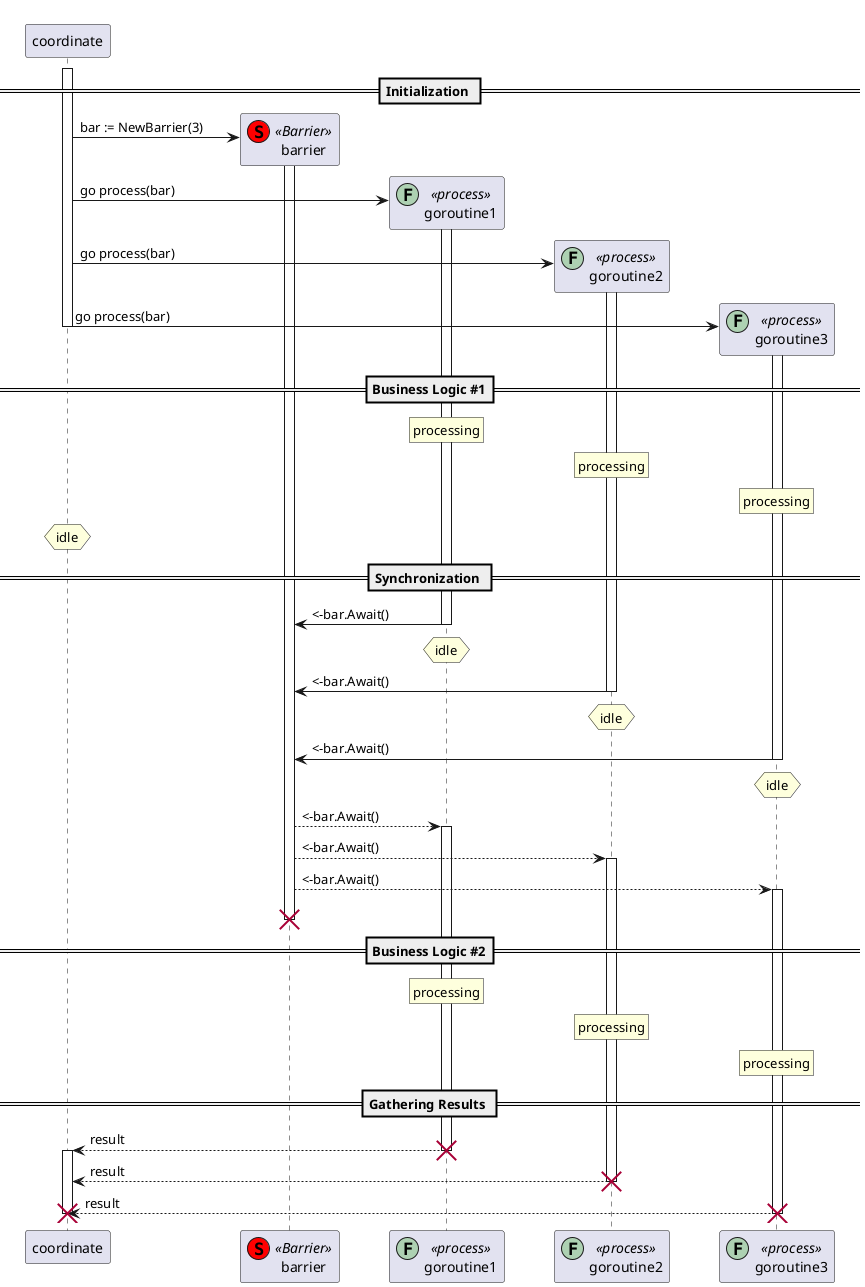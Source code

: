 @startuml
skinparam ParticipantPadding 20
skinparam BoxPadding 10

participant coordinate as C
participant barrier as B << (S,#FF0000) Barrier >>
participant goroutine1 as G1 << (F,#ADD1B2) process >>
participant goroutine2 as G2 << (F,#ADD1B2) process >>
participant goroutine3 as G3 << (F,#ADD1B2) process >>

create C
activate C

== Initialization ==
create B
C -> B : bar := NewBarrier(3)
activate B

create G1
C -> G1: go process(bar)
activate G1

create G2
C -> G2 : go process(bar)
activate G2

create G3
C -> G3: go process(bar)
activate G3

== Business Logic #1==

rnote over G1: processing
rnote over G2: processing
rnote over G3: processing

deactivate C
hnote over C: idle

== Synchronization ==

G1 -> B: <-bar.Await()
deactivate G1
hnote over G1: idle

G2 -> B: <-bar.Await()
deactivate G2
hnote over G2: idle

G3 -> B: <-bar.Await()
deactivate G3
hnote over G3: idle

B --> G1: <-bar.Await()
activate G1
B --> G2: <-bar.Await()
activate G2
B --> G3: <-bar.Await()

== Business Logic #2==

rnote over G1: processing
rnote over G2: processing
rnote over G3: processing

activate G3
destroy B

== Gathering Results ==
G1 --> C: result
destroy G1
activate C
G2 --> C: result
destroy G2
G3 --> C: result
destroy G3
destroy C

@enduml
